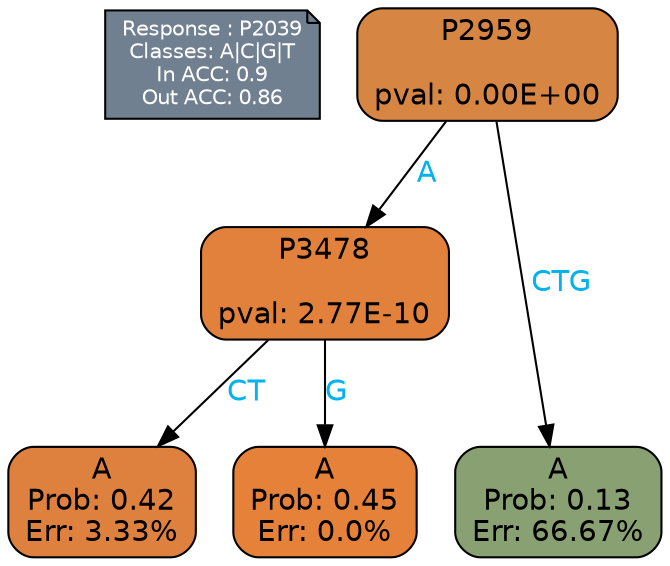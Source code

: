 digraph Tree {
node [shape=box, style="filled, rounded", color="black", fontname=helvetica] ;
graph [ranksep=equally, splines=polylines, bgcolor=transparent, dpi=600] ;
edge [fontname=helvetica] ;
LEGEND [label="Response : P2039
Classes: A|C|G|T
In ACC: 0.9
Out ACC: 0.86
",shape=note,align=left,style=filled,fillcolor="slategray",fontcolor="white",fontsize=10];1 [label="P2959

pval: 0.00E+00", fillcolor="#d68542"] ;
2 [label="P3478

pval: 2.77E-10", fillcolor="#e2813b"] ;
3 [label="A
Prob: 0.42
Err: 3.33%", fillcolor="#df813e"] ;
4 [label="A
Prob: 0.45
Err: 0.0%", fillcolor="#e58139"] ;
5 [label="A
Prob: 0.13
Err: 66.67%", fillcolor="#88a072"] ;
1 -> 2 [label="A",fontcolor=deepskyblue2] ;
1 -> 5 [label="CTG",fontcolor=deepskyblue2] ;
2 -> 3 [label="CT",fontcolor=deepskyblue2] ;
2 -> 4 [label="G",fontcolor=deepskyblue2] ;
{rank = same; 3;4;5;}{rank = same; LEGEND;1;}}